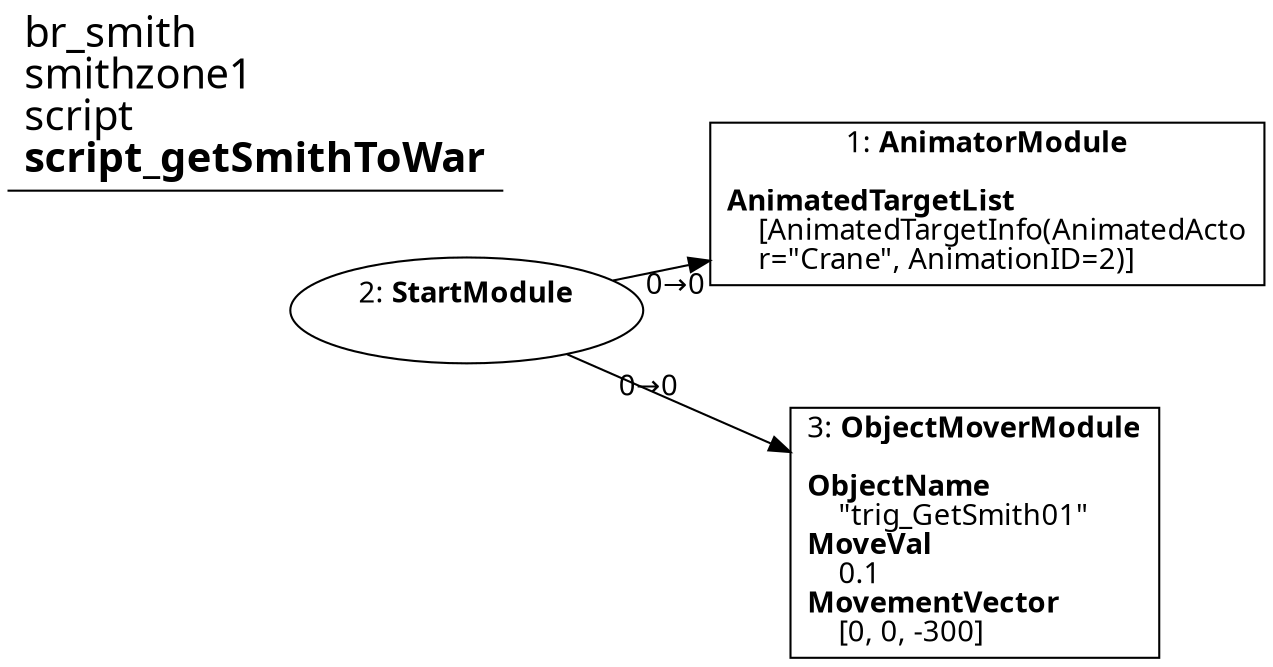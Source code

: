 digraph {
    layout = fdp;
    overlap = prism;
    sep = "+16";
    splines = spline;

    node [ shape = box ];

    graph [ fontname = "Segoe UI" ];
    node [ fontname = "Segoe UI" ];
    edge [ fontname = "Segoe UI" ];

    1 [ label = <1: <b>AnimatorModule</b><br/><br/><b>AnimatedTargetList</b><br align="left"/>    [AnimatedTargetInfo(AnimatedActo<br align="left"/>    r=&quot;Crane&quot;, AnimationID=2)]<br align="left"/>> ];
    1 [ pos = "0.30200002,-0.21900001!" ];

    2 [ label = <2: <b>StartModule</b><br/><br/>> ];
    2 [ shape = oval ]
    2 [ pos = "0.102000006,-0.21900001!" ];
    2 -> 1 [ label = "0→0" ];
    2 -> 3 [ label = "0→0" ];

    3 [ label = <3: <b>ObjectMoverModule</b><br/><br/><b>ObjectName</b><br align="left"/>    &quot;trig_GetSmith01&quot;<br align="left"/><b>MoveVal</b><br align="left"/>    0.1<br align="left"/><b>MovementVector</b><br align="left"/>    [0, 0, -300]<br align="left"/>> ];
    3 [ pos = "0.3,-0.326!" ];

    title [ pos = "0.101,-0.21800001!" ];
    title [ shape = underline ];
    title [ label = <<font point-size="20">br_smith<br align="left"/>smithzone1<br align="left"/>script<br align="left"/><b>script_getSmithToWar</b><br align="left"/></font>> ];
}
